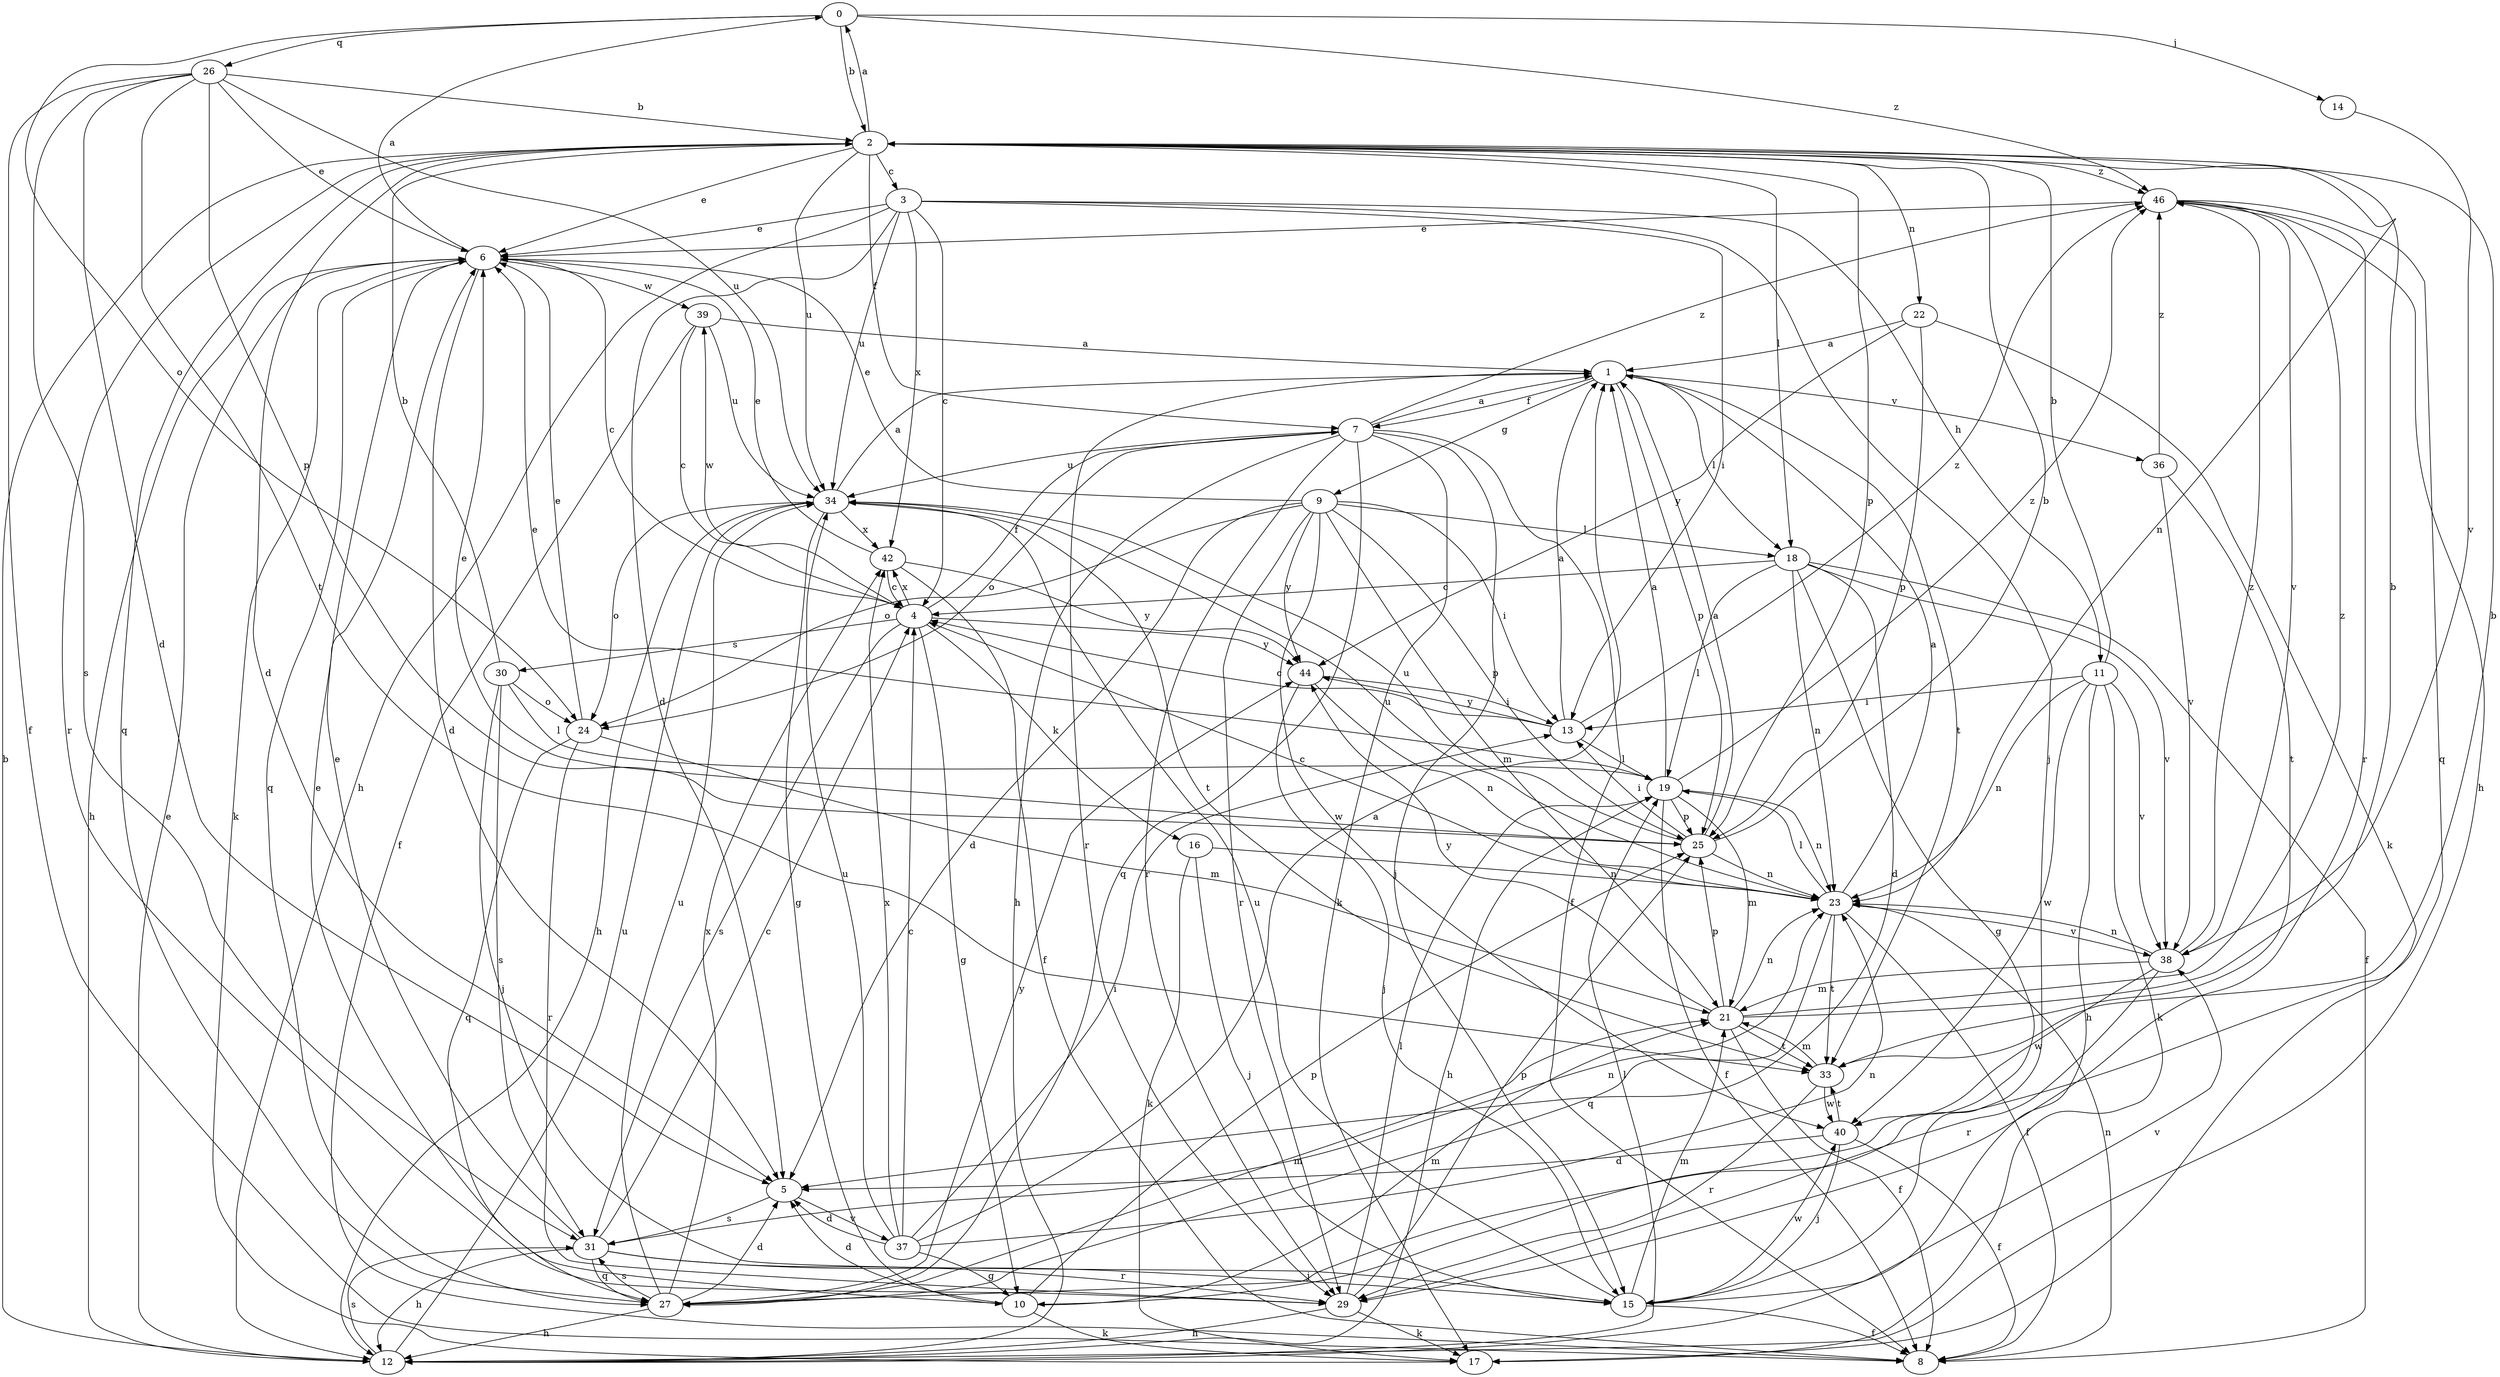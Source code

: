 strict digraph  {
0;
1;
2;
3;
4;
5;
6;
7;
8;
9;
10;
11;
12;
13;
14;
15;
16;
17;
18;
19;
21;
22;
23;
24;
25;
26;
27;
29;
30;
31;
33;
34;
36;
37;
38;
39;
40;
42;
44;
46;
0 -> 2  [label=b];
0 -> 14  [label=j];
0 -> 24  [label=o];
0 -> 26  [label=q];
0 -> 46  [label=z];
1 -> 7  [label=f];
1 -> 9  [label=g];
1 -> 18  [label=l];
1 -> 25  [label=p];
1 -> 29  [label=r];
1 -> 33  [label=t];
1 -> 36  [label=v];
2 -> 0  [label=a];
2 -> 3  [label=c];
2 -> 5  [label=d];
2 -> 6  [label=e];
2 -> 7  [label=f];
2 -> 18  [label=l];
2 -> 22  [label=n];
2 -> 23  [label=n];
2 -> 25  [label=p];
2 -> 27  [label=q];
2 -> 29  [label=r];
2 -> 34  [label=u];
2 -> 46  [label=z];
3 -> 4  [label=c];
3 -> 5  [label=d];
3 -> 6  [label=e];
3 -> 11  [label=h];
3 -> 12  [label=h];
3 -> 13  [label=i];
3 -> 15  [label=j];
3 -> 34  [label=u];
3 -> 42  [label=x];
4 -> 7  [label=f];
4 -> 10  [label=g];
4 -> 16  [label=k];
4 -> 30  [label=s];
4 -> 31  [label=s];
4 -> 39  [label=w];
4 -> 42  [label=x];
4 -> 44  [label=y];
5 -> 31  [label=s];
5 -> 37  [label=v];
6 -> 0  [label=a];
6 -> 4  [label=c];
6 -> 5  [label=d];
6 -> 12  [label=h];
6 -> 17  [label=k];
6 -> 27  [label=q];
6 -> 39  [label=w];
7 -> 1  [label=a];
7 -> 8  [label=f];
7 -> 12  [label=h];
7 -> 15  [label=j];
7 -> 17  [label=k];
7 -> 24  [label=o];
7 -> 27  [label=q];
7 -> 29  [label=r];
7 -> 34  [label=u];
7 -> 46  [label=z];
8 -> 23  [label=n];
9 -> 5  [label=d];
9 -> 6  [label=e];
9 -> 13  [label=i];
9 -> 18  [label=l];
9 -> 21  [label=m];
9 -> 24  [label=o];
9 -> 25  [label=p];
9 -> 29  [label=r];
9 -> 40  [label=w];
9 -> 44  [label=y];
10 -> 5  [label=d];
10 -> 6  [label=e];
10 -> 17  [label=k];
10 -> 21  [label=m];
10 -> 25  [label=p];
11 -> 2  [label=b];
11 -> 12  [label=h];
11 -> 13  [label=i];
11 -> 17  [label=k];
11 -> 23  [label=n];
11 -> 38  [label=v];
11 -> 40  [label=w];
12 -> 2  [label=b];
12 -> 6  [label=e];
12 -> 19  [label=l];
12 -> 31  [label=s];
12 -> 34  [label=u];
13 -> 1  [label=a];
13 -> 4  [label=c];
13 -> 19  [label=l];
13 -> 44  [label=y];
13 -> 46  [label=z];
14 -> 38  [label=v];
15 -> 8  [label=f];
15 -> 21  [label=m];
15 -> 34  [label=u];
15 -> 38  [label=v];
15 -> 40  [label=w];
16 -> 15  [label=j];
16 -> 17  [label=k];
16 -> 23  [label=n];
18 -> 4  [label=c];
18 -> 5  [label=d];
18 -> 8  [label=f];
18 -> 10  [label=g];
18 -> 19  [label=l];
18 -> 23  [label=n];
18 -> 38  [label=v];
19 -> 1  [label=a];
19 -> 6  [label=e];
19 -> 8  [label=f];
19 -> 12  [label=h];
19 -> 21  [label=m];
19 -> 23  [label=n];
19 -> 25  [label=p];
19 -> 46  [label=z];
21 -> 2  [label=b];
21 -> 8  [label=f];
21 -> 23  [label=n];
21 -> 25  [label=p];
21 -> 33  [label=t];
21 -> 44  [label=y];
21 -> 46  [label=z];
22 -> 1  [label=a];
22 -> 17  [label=k];
22 -> 25  [label=p];
22 -> 44  [label=y];
23 -> 1  [label=a];
23 -> 4  [label=c];
23 -> 8  [label=f];
23 -> 19  [label=l];
23 -> 27  [label=q];
23 -> 33  [label=t];
23 -> 34  [label=u];
23 -> 38  [label=v];
24 -> 6  [label=e];
24 -> 21  [label=m];
24 -> 27  [label=q];
24 -> 29  [label=r];
25 -> 1  [label=a];
25 -> 2  [label=b];
25 -> 6  [label=e];
25 -> 13  [label=i];
25 -> 23  [label=n];
25 -> 34  [label=u];
26 -> 2  [label=b];
26 -> 5  [label=d];
26 -> 6  [label=e];
26 -> 8  [label=f];
26 -> 25  [label=p];
26 -> 31  [label=s];
26 -> 33  [label=t];
26 -> 34  [label=u];
27 -> 5  [label=d];
27 -> 12  [label=h];
27 -> 21  [label=m];
27 -> 31  [label=s];
27 -> 34  [label=u];
27 -> 42  [label=x];
27 -> 44  [label=y];
29 -> 12  [label=h];
29 -> 17  [label=k];
29 -> 19  [label=l];
29 -> 25  [label=p];
30 -> 2  [label=b];
30 -> 15  [label=j];
30 -> 19  [label=l];
30 -> 24  [label=o];
30 -> 31  [label=s];
31 -> 4  [label=c];
31 -> 6  [label=e];
31 -> 12  [label=h];
31 -> 15  [label=j];
31 -> 23  [label=n];
31 -> 27  [label=q];
31 -> 29  [label=r];
33 -> 2  [label=b];
33 -> 21  [label=m];
33 -> 29  [label=r];
33 -> 40  [label=w];
34 -> 1  [label=a];
34 -> 10  [label=g];
34 -> 12  [label=h];
34 -> 24  [label=o];
34 -> 33  [label=t];
34 -> 42  [label=x];
36 -> 33  [label=t];
36 -> 38  [label=v];
36 -> 46  [label=z];
37 -> 1  [label=a];
37 -> 4  [label=c];
37 -> 5  [label=d];
37 -> 10  [label=g];
37 -> 13  [label=i];
37 -> 23  [label=n];
37 -> 34  [label=u];
37 -> 42  [label=x];
38 -> 21  [label=m];
38 -> 23  [label=n];
38 -> 29  [label=r];
38 -> 40  [label=w];
38 -> 46  [label=z];
39 -> 1  [label=a];
39 -> 4  [label=c];
39 -> 8  [label=f];
39 -> 34  [label=u];
40 -> 5  [label=d];
40 -> 8  [label=f];
40 -> 15  [label=j];
40 -> 33  [label=t];
42 -> 4  [label=c];
42 -> 6  [label=e];
42 -> 8  [label=f];
42 -> 44  [label=y];
44 -> 13  [label=i];
44 -> 15  [label=j];
44 -> 23  [label=n];
46 -> 6  [label=e];
46 -> 12  [label=h];
46 -> 27  [label=q];
46 -> 29  [label=r];
46 -> 38  [label=v];
}
